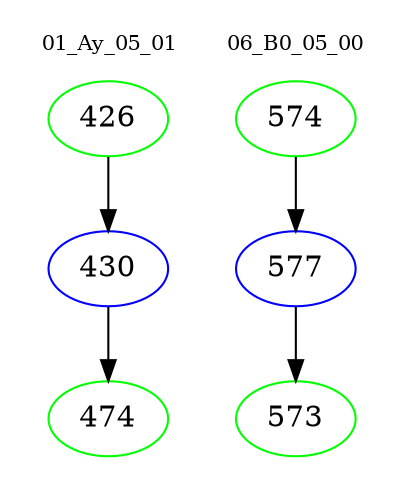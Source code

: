 digraph{
subgraph cluster_0 {
color = white
label = "01_Ay_05_01";
fontsize=10;
T0_426 [label="426", color="green"]
T0_426 -> T0_430 [color="black"]
T0_430 [label="430", color="blue"]
T0_430 -> T0_474 [color="black"]
T0_474 [label="474", color="green"]
}
subgraph cluster_1 {
color = white
label = "06_B0_05_00";
fontsize=10;
T1_574 [label="574", color="green"]
T1_574 -> T1_577 [color="black"]
T1_577 [label="577", color="blue"]
T1_577 -> T1_573 [color="black"]
T1_573 [label="573", color="green"]
}
}
